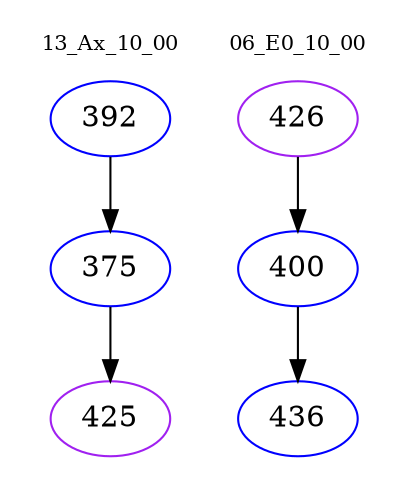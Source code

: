 digraph{
subgraph cluster_0 {
color = white
label = "13_Ax_10_00";
fontsize=10;
T0_392 [label="392", color="blue"]
T0_392 -> T0_375 [color="black"]
T0_375 [label="375", color="blue"]
T0_375 -> T0_425 [color="black"]
T0_425 [label="425", color="purple"]
}
subgraph cluster_1 {
color = white
label = "06_E0_10_00";
fontsize=10;
T1_426 [label="426", color="purple"]
T1_426 -> T1_400 [color="black"]
T1_400 [label="400", color="blue"]
T1_400 -> T1_436 [color="black"]
T1_436 [label="436", color="blue"]
}
}
